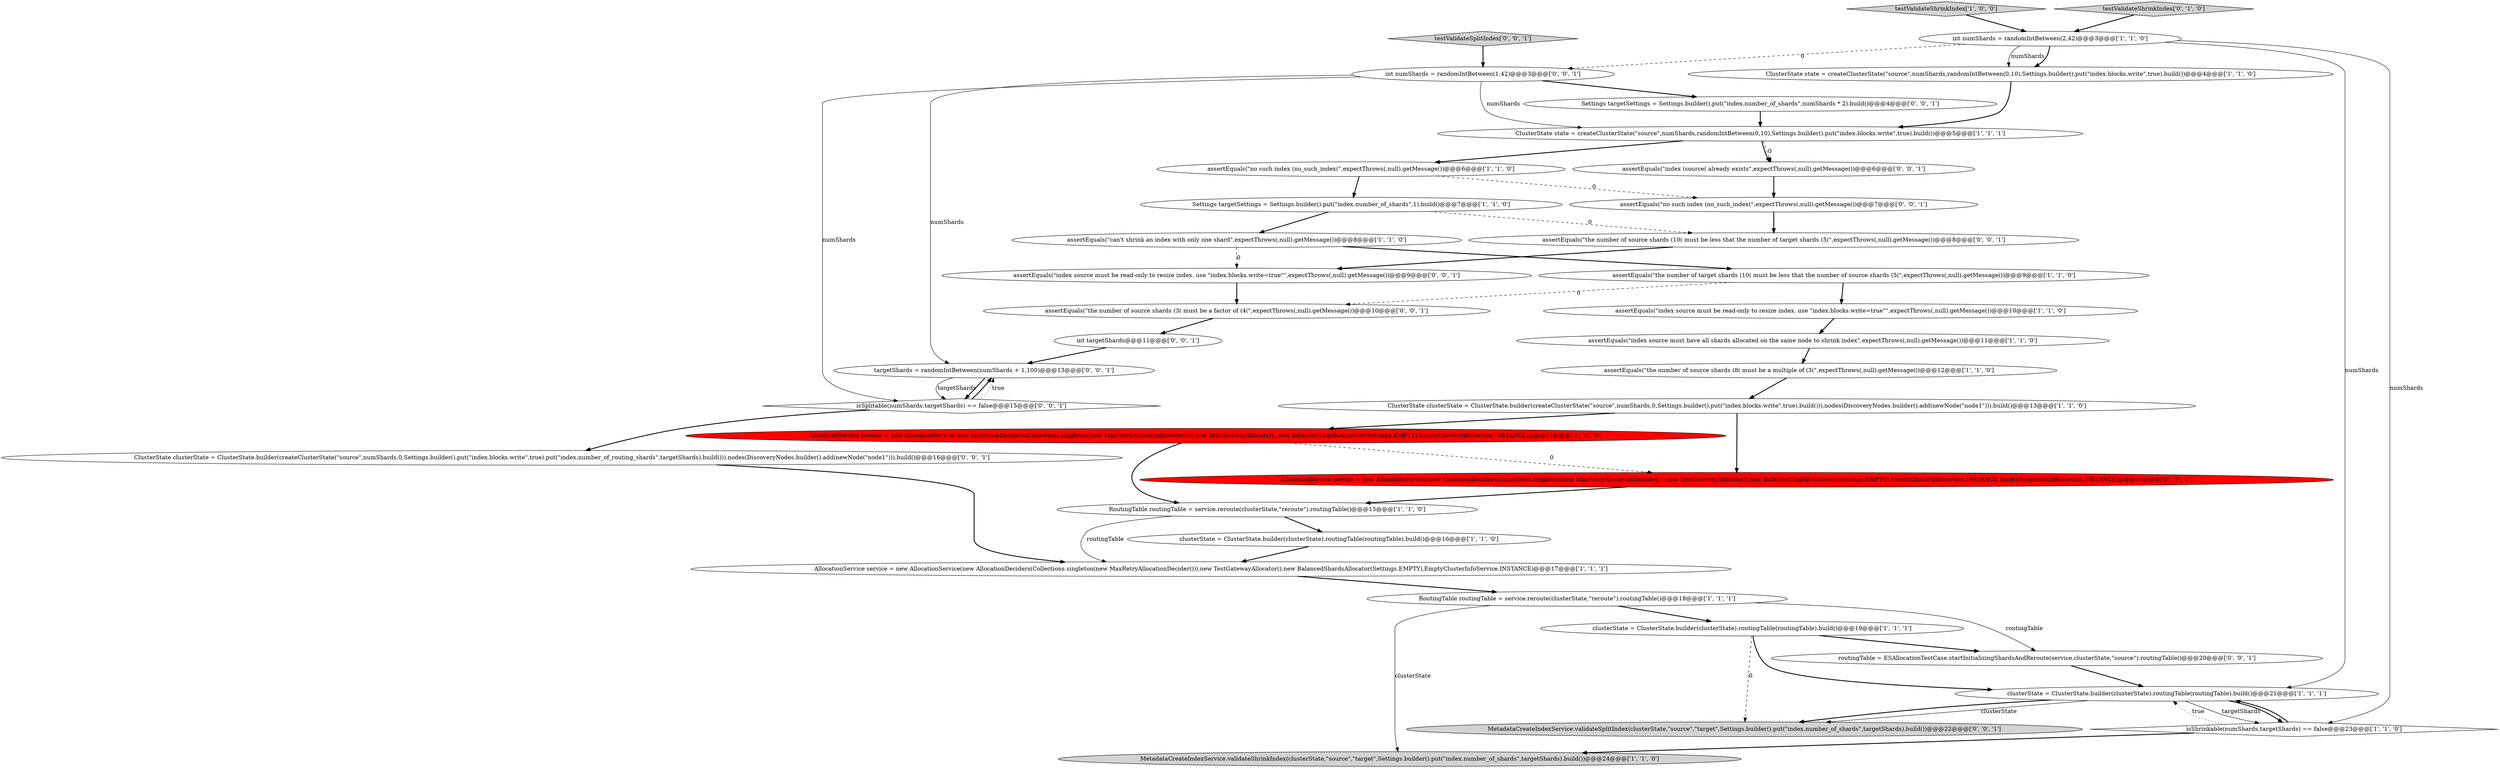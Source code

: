 digraph {
7 [style = filled, label = "RoutingTable routingTable = service.reroute(clusterState,\"reroute\").routingTable()@@@18@@@['1', '1', '1']", fillcolor = white, shape = ellipse image = "AAA0AAABBB1BBB"];
2 [style = filled, label = "assertEquals(\"index source must be read-only to resize index. use \"index.blocks.write=true\"\",expectThrows(,null).getMessage())@@@10@@@['1', '1', '0']", fillcolor = white, shape = ellipse image = "AAA0AAABBB1BBB"];
21 [style = filled, label = "AllocationService service = new AllocationService(new AllocationDeciders(Collections.singleton(new MaxRetryAllocationDecider())),new TestGatewayAllocator(),new BalancedShardsAllocator(Settings.EMPTY),EmptyClusterInfoService.INSTANCE,EmptySnapshotsInfoService.INSTANCE)@@@14@@@['0', '1', '0']", fillcolor = red, shape = ellipse image = "AAA1AAABBB2BBB"];
36 [style = filled, label = "targetShards = randomIntBetween(numShards + 1,100)@@@13@@@['0', '0', '1']", fillcolor = white, shape = ellipse image = "AAA0AAABBB3BBB"];
27 [style = filled, label = "assertEquals(\"the number of source shards (3( must be a factor of (4(\",expectThrows(,null).getMessage())@@@10@@@['0', '0', '1']", fillcolor = white, shape = ellipse image = "AAA0AAABBB3BBB"];
0 [style = filled, label = "assertEquals(\"can't shrink an index with only one shard\",expectThrows(,null).getMessage())@@@8@@@['1', '1', '0']", fillcolor = white, shape = ellipse image = "AAA0AAABBB1BBB"];
29 [style = filled, label = "testValidateSplitIndex['0', '0', '1']", fillcolor = lightgray, shape = diamond image = "AAA0AAABBB3BBB"];
30 [style = filled, label = "int numShards = randomIntBetween(1,42)@@@3@@@['0', '0', '1']", fillcolor = white, shape = ellipse image = "AAA0AAABBB3BBB"];
34 [style = filled, label = "assertEquals(\"no such index (no_such_index(\",expectThrows(,null).getMessage())@@@7@@@['0', '0', '1']", fillcolor = white, shape = ellipse image = "AAA0AAABBB3BBB"];
31 [style = filled, label = "isSplitable(numShards,targetShards) == false@@@15@@@['0', '0', '1']", fillcolor = white, shape = diamond image = "AAA0AAABBB3BBB"];
13 [style = filled, label = "clusterState = ClusterState.builder(clusterState).routingTable(routingTable).build()@@@19@@@['1', '1', '1']", fillcolor = white, shape = ellipse image = "AAA0AAABBB1BBB"];
19 [style = filled, label = "Settings targetSettings = Settings.builder().put(\"index.number_of_shards\",1).build()@@@7@@@['1', '1', '0']", fillcolor = white, shape = ellipse image = "AAA0AAABBB1BBB"];
35 [style = filled, label = "assertEquals(\"the number of source shards (10( must be less that the number of target shards (5(\",expectThrows(,null).getMessage())@@@8@@@['0', '0', '1']", fillcolor = white, shape = ellipse image = "AAA0AAABBB3BBB"];
3 [style = filled, label = "ClusterState clusterState = ClusterState.builder(createClusterState(\"source\",numShards,0,Settings.builder().put(\"index.blocks.write\",true).build())).nodes(DiscoveryNodes.builder().add(newNode(\"node1\"))).build()@@@13@@@['1', '1', '0']", fillcolor = white, shape = ellipse image = "AAA0AAABBB1BBB"];
26 [style = filled, label = "assertEquals(\"index source must be read-only to resize index. use \"index.blocks.write=true\"\",expectThrows(,null).getMessage())@@@9@@@['0', '0', '1']", fillcolor = white, shape = ellipse image = "AAA0AAABBB3BBB"];
9 [style = filled, label = "assertEquals(\"index source must have all shards allocated on the same node to shrink index\",expectThrows(,null).getMessage())@@@11@@@['1', '1', '0']", fillcolor = white, shape = ellipse image = "AAA0AAABBB1BBB"];
14 [style = filled, label = "assertEquals(\"the number of target shards (10( must be less that the number of source shards (5(\",expectThrows(,null).getMessage())@@@9@@@['1', '1', '0']", fillcolor = white, shape = ellipse image = "AAA0AAABBB1BBB"];
1 [style = filled, label = "ClusterState state = createClusterState(\"source\",numShards,randomIntBetween(0,10),Settings.builder().put(\"index.blocks.write\",true).build())@@@4@@@['1', '1', '0']", fillcolor = white, shape = ellipse image = "AAA0AAABBB1BBB"];
18 [style = filled, label = "isShrinkable(numShards,targetShards) == false@@@23@@@['1', '1', '0']", fillcolor = white, shape = diamond image = "AAA0AAABBB1BBB"];
8 [style = filled, label = "MetadataCreateIndexService.validateShrinkIndex(clusterState,\"source\",\"target\",Settings.builder().put(\"index.number_of_shards\",targetShards).build())@@@24@@@['1', '1', '0']", fillcolor = lightgray, shape = ellipse image = "AAA0AAABBB1BBB"];
17 [style = filled, label = "assertEquals(\"no such index (no_such_index(\",expectThrows(,null).getMessage())@@@6@@@['1', '1', '0']", fillcolor = white, shape = ellipse image = "AAA0AAABBB1BBB"];
5 [style = filled, label = "RoutingTable routingTable = service.reroute(clusterState,\"reroute\").routingTable()@@@15@@@['1', '1', '0']", fillcolor = white, shape = ellipse image = "AAA0AAABBB1BBB"];
25 [style = filled, label = "MetadataCreateIndexService.validateSplitIndex(clusterState,\"source\",\"target\",Settings.builder().put(\"index.number_of_shards\",targetShards).build())@@@22@@@['0', '0', '1']", fillcolor = lightgray, shape = ellipse image = "AAA0AAABBB3BBB"];
12 [style = filled, label = "testValidateShrinkIndex['1', '0', '0']", fillcolor = lightgray, shape = diamond image = "AAA0AAABBB1BBB"];
11 [style = filled, label = "clusterState = ClusterState.builder(clusterState).routingTable(routingTable).build()@@@21@@@['1', '1', '1']", fillcolor = white, shape = ellipse image = "AAA0AAABBB1BBB"];
6 [style = filled, label = "AllocationService service = new AllocationService(new AllocationDeciders(Collections.singleton(new MaxRetryAllocationDecider())),new TestGatewayAllocator(),new BalancedShardsAllocator(Settings.EMPTY),EmptyClusterInfoService.INSTANCE)@@@14@@@['1', '0', '0']", fillcolor = red, shape = ellipse image = "AAA1AAABBB1BBB"];
23 [style = filled, label = "routingTable = ESAllocationTestCase.startInitializingShardsAndReroute(service,clusterState,\"source\").routingTable()@@@20@@@['0', '0', '1']", fillcolor = white, shape = ellipse image = "AAA0AAABBB3BBB"];
28 [style = filled, label = "int targetShards@@@11@@@['0', '0', '1']", fillcolor = white, shape = ellipse image = "AAA0AAABBB3BBB"];
22 [style = filled, label = "testValidateShrinkIndex['0', '1', '0']", fillcolor = lightgray, shape = diamond image = "AAA0AAABBB2BBB"];
10 [style = filled, label = "AllocationService service = new AllocationService(new AllocationDeciders(Collections.singleton(new MaxRetryAllocationDecider())),new TestGatewayAllocator(),new BalancedShardsAllocator(Settings.EMPTY),EmptyClusterInfoService.INSTANCE)@@@17@@@['1', '1', '1']", fillcolor = white, shape = ellipse image = "AAA0AAABBB1BBB"];
24 [style = filled, label = "ClusterState clusterState = ClusterState.builder(createClusterState(\"source\",numShards,0,Settings.builder().put(\"index.blocks.write\",true).put(\"index.number_of_routing_shards\",targetShards).build())).nodes(DiscoveryNodes.builder().add(newNode(\"node1\"))).build()@@@16@@@['0', '0', '1']", fillcolor = white, shape = ellipse image = "AAA0AAABBB3BBB"];
15 [style = filled, label = "assertEquals(\"the number of source shards (8( must be a multiple of (3(\",expectThrows(,null).getMessage())@@@12@@@['1', '1', '0']", fillcolor = white, shape = ellipse image = "AAA0AAABBB1BBB"];
4 [style = filled, label = "clusterState = ClusterState.builder(clusterState).routingTable(routingTable).build()@@@16@@@['1', '1', '0']", fillcolor = white, shape = ellipse image = "AAA0AAABBB1BBB"];
16 [style = filled, label = "int numShards = randomIntBetween(2,42)@@@3@@@['1', '1', '0']", fillcolor = white, shape = ellipse image = "AAA0AAABBB1BBB"];
20 [style = filled, label = "ClusterState state = createClusterState(\"source\",numShards,randomIntBetween(0,10),Settings.builder().put(\"index.blocks.write\",true).build())@@@5@@@['1', '1', '1']", fillcolor = white, shape = ellipse image = "AAA0AAABBB1BBB"];
33 [style = filled, label = "assertEquals(\"index (source( already exists\",expectThrows(,null).getMessage())@@@6@@@['0', '0', '1']", fillcolor = white, shape = ellipse image = "AAA0AAABBB3BBB"];
32 [style = filled, label = "Settings targetSettings = Settings.builder().put(\"index.number_of_shards\",numShards * 2).build()@@@4@@@['0', '0', '1']", fillcolor = white, shape = ellipse image = "AAA0AAABBB3BBB"];
7->13 [style = bold, label=""];
24->10 [style = bold, label=""];
4->10 [style = bold, label=""];
6->21 [style = dashed, label="0"];
7->8 [style = solid, label="clusterState"];
20->17 [style = bold, label=""];
16->1 [style = solid, label="numShards"];
28->36 [style = bold, label=""];
17->34 [style = dashed, label="0"];
29->30 [style = bold, label=""];
11->25 [style = solid, label="clusterState"];
22->16 [style = bold, label=""];
36->31 [style = solid, label="targetShards"];
27->28 [style = bold, label=""];
31->24 [style = bold, label=""];
11->18 [style = solid, label="targetShards"];
18->11 [style = bold, label=""];
36->31 [style = bold, label=""];
1->20 [style = bold, label=""];
3->6 [style = bold, label=""];
30->32 [style = bold, label=""];
31->36 [style = bold, label=""];
0->26 [style = dashed, label="0"];
30->20 [style = solid, label="numShards"];
12->16 [style = bold, label=""];
2->9 [style = bold, label=""];
13->25 [style = dashed, label="0"];
15->3 [style = bold, label=""];
14->27 [style = dashed, label="0"];
10->7 [style = bold, label=""];
30->31 [style = solid, label="numShards"];
5->10 [style = solid, label="routingTable"];
30->36 [style = solid, label="numShards"];
17->19 [style = bold, label=""];
13->11 [style = bold, label=""];
19->0 [style = bold, label=""];
11->18 [style = bold, label=""];
20->33 [style = bold, label=""];
21->5 [style = bold, label=""];
16->11 [style = solid, label="numShards"];
6->5 [style = bold, label=""];
0->14 [style = bold, label=""];
26->27 [style = bold, label=""];
18->11 [style = dotted, label="true"];
16->30 [style = dashed, label="0"];
16->1 [style = bold, label=""];
9->15 [style = bold, label=""];
5->4 [style = bold, label=""];
13->23 [style = bold, label=""];
3->21 [style = bold, label=""];
7->23 [style = solid, label="routingTable"];
16->18 [style = solid, label="numShards"];
14->2 [style = bold, label=""];
18->8 [style = bold, label=""];
34->35 [style = bold, label=""];
20->33 [style = dashed, label="0"];
19->35 [style = dashed, label="0"];
23->11 [style = bold, label=""];
33->34 [style = bold, label=""];
32->20 [style = bold, label=""];
35->26 [style = bold, label=""];
31->36 [style = dotted, label="true"];
11->25 [style = bold, label=""];
}
